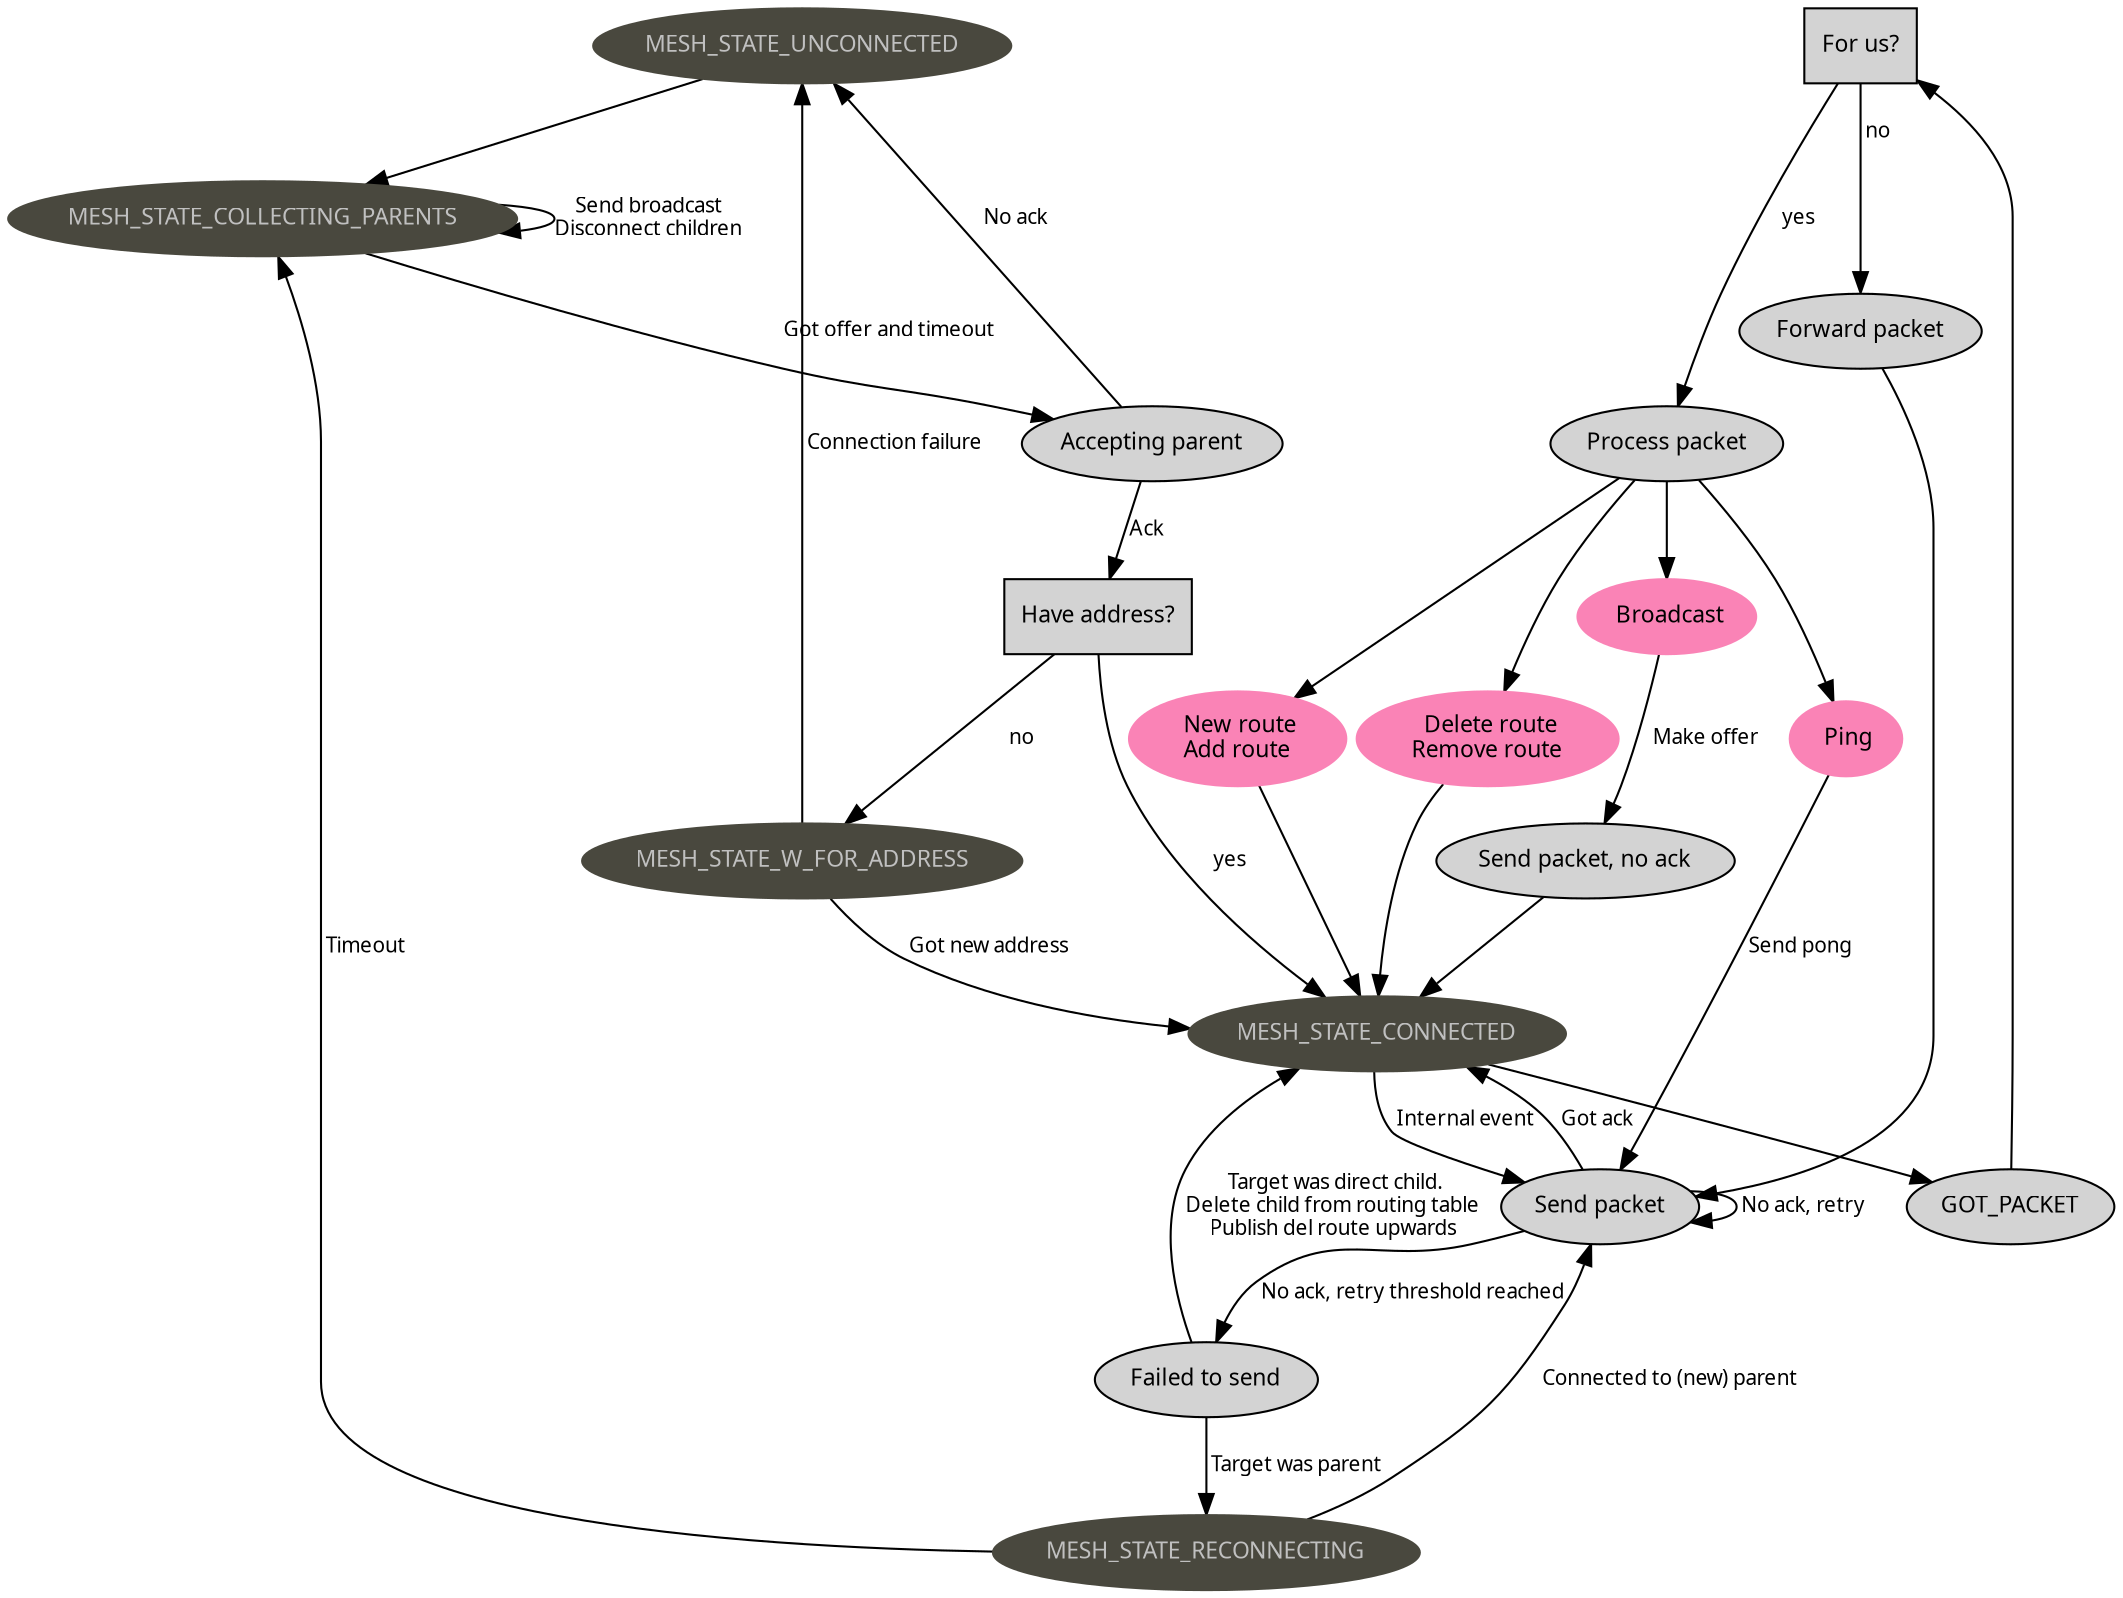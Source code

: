 digraph graph_name {
        graph [
    charset = "UTF-8"
    // label = "bitmesh",
    // labelloc = "t",
    // labeljust = "c",
    // bgcolor = "#343434",
    // fontcolor = white,
    fontsize = 20,
    fontname = "Migu 1M",
    // style = "filled",
    rankdir = TB,
    // margin = 1,
    // splines = polyline,
    // ranksep = 1.0,
    // nodesep = 0.9
    outputorder = edgesfirst,
    overlap=prism,
    pack=true,
  ];

  node [
    colorscheme = "rdylgn11"
    style = "solid,filled",
    fontsize = 11,
    // fontcolor = 6,
    fontname = "Migu 1M",
    // color = 7,
    // fillcolor = 11,
    // fixedsize = true,
    // height = 0.6,
    // width = 1.2
  ];

  edge [
    style = solid,
    fontsize = 10,
    // fontcolor = white,
    fontname = "Migu 1M",
    // color = white,
    // labelfloat = true,
    // labeldistance = 2.5,
    // labelangle = 70,
  ];


  // node define
  MESH_STATE_UNCONNECTED [color="#49483E", fontcolor="#C0C0C0"];
  // MESH_STATE_BRD_SENT [color="#49483E", fontcolor="#C0C0C0"];
  MESH_STATE_CONNECTED [color="#49483E", fontcolor="#C0C0C0"];
  MESH_STATE_W_FOR_ADDRESS [color="#49483E", fontcolor="#C0C0C0"];
  MESH_STATE_COLLECTING_PARENTS [color="#49483E", fontcolor="#C0C0C0"];
  MESH_STATE_RECONNECTING [color="#49483E", fontcolor="#C0C0C0"];

  ACCEPT_PARENT [label="Accepting parent"];
  HAVE_ADDRESS [label="Have address?", shape=box]
  FOR_US        [label="For us?", shape=box]
  FORWARD_PACKET [label="Forward packet"]
  PROCESS_PACKET [label="Process packet"]
  SEND_PACKET [label="Send packet"]
  SEND_NO_ACK_PACKET [label="Send packet, no ack"]
  FAILED_TO_SEND [label="Failed to send"]

  PACKET_NEW_ROUTE [label=" New route\nAdd route", color="#fa83b6"]
  PACKET_DEL_ROUTE [label=" Delete route\nRemove route", color="#fa83b6"]
  PACKET_BROADCAST [label=" Broadcast", color="#fa83b6"]
  PACKET_PING      [label=" Ping", color="#fa83b6"]
  // subgraph {
  //         rank = same; MESH_STATE_UNCONNECTED; MESH_STATE_BRD_SENT; MESH_STATE_CONNECTED; MESH_STATE_W_FOR_ADDRESS; MESH_STATE_COLLECTING_PARENTS; MESH_STATE_RECONNECTING;
  // }

  // subgraph {
  //         rank = same;
  //         FORWARD_PACKET;
  //         PROCESS_PACKET;
  // }

  subgraph {
          rank = same;
          // rankdir = LR;
          MESH_STATE_UNCONNECTED
          FOR_US;
          // PACKET_BROADCAST;
          // PACKET_PING;
          // PACKET_NEW_ROUTE;
          // PACKET_DEL_ROUTE
          // MESH_STATE_COLLECTING_PARENTS;

  }

  // subgraph {
  //         rank = same;
  //         // MESH_STATE_W_FOR_ADDRESS;
  //         MESH_STATE_CONNECTED;
  //         MESH_STATE_UNCONNECTED;
  //         // MESH_STATE_W_FOR_ADDRESS;
  //         // MESH_STATE_RECONNECTING;
  //         // MESH_STATE_COLLECTING_PARENTS

  // }


  // subgraph {
  //         rank = same;
  //         MESH_STATE_COLLECTING_PARENTS;
  //         // MESH_STATE_BRD_SENT;

  // }
  // edge define
  MESH_STATE_UNCONNECTED -> MESH_STATE_COLLECTING_PARENTS;
  // MESH_STATE_BRD_SENT -> MESH_STATE_BRD_SENT [label="No response"];
  // MESH_STATE_BRD_SENT -> MESH_STATE_COLLECTING_PARENTS [label="One response"];
  MESH_STATE_COLLECTING_PARENTS -> MESH_STATE_COLLECTING_PARENTS [label="Send broadcast\nDisconnect children"];
  MESH_STATE_COLLECTING_PARENTS -> ACCEPT_PARENT [label="Got offer and timeout"];
  ACCEPT_PARENT -> MESH_STATE_UNCONNECTED [label="No ack"];
  ACCEPT_PARENT -> HAVE_ADDRESS [label="Ack"];
  HAVE_ADDRESS -> MESH_STATE_CONNECTED [label=" yes"];
  HAVE_ADDRESS -> MESH_STATE_W_FOR_ADDRESS [label=" no"];
  MESH_STATE_W_FOR_ADDRESS -> MESH_STATE_CONNECTED [label=" Got new address"]
  MESH_STATE_W_FOR_ADDRESS -> MESH_STATE_UNCONNECTED [label=" Connection failure"]
  MESH_STATE_CONNECTED -> GOT_PACKET
  GOT_PACKET -> FOR_US
  FOR_US -> FORWARD_PACKET [label=" no"]
  FOR_US -> PROCESS_PACKET [label=" yes"]
  FORWARD_PACKET -> SEND_PACKET
  MESH_STATE_CONNECTED -> SEND_PACKET [label=" Internal event"]
  SEND_PACKET -> MESH_STATE_CONNECTED [label=" Got ack"]
  SEND_PACKET -> FAILED_TO_SEND [label=" No ack, retry threshold reached"]
  SEND_PACKET -> SEND_PACKET [label=" No ack, retry"]
  FAILED_TO_SEND -> MESH_STATE_RECONNECTING [label=" Target was parent"]
  MESH_STATE_RECONNECTING -> MESH_STATE_COLLECTING_PARENTS [label=" Timeout "]
  MESH_STATE_RECONNECTING -> SEND_PACKET [label=" Connected to (new) parent"]

  PROCESS_PACKET -> PACKET_PING
  PROCESS_PACKET -> PACKET_BROADCAST
  PACKET_BROADCAST -> SEND_NO_ACK_PACKET [label=" Make offer"]
  PACKET_PING -> SEND_PACKET [label=" Send pong"]
  PROCESS_PACKET -> PACKET_NEW_ROUTE
  PACKET_NEW_ROUTE -> MESH_STATE_CONNECTED
  PROCESS_PACKET -> PACKET_DEL_ROUTE
  PACKET_DEL_ROUTE -> MESH_STATE_CONNECTED

  SEND_NO_ACK_PACKET -> MESH_STATE_CONNECTED

  FAILED_TO_SEND -> MESH_STATE_CONNECTED [label=" Target was direct child.\nDelete child from routing table\nPublish del route upwards"]

}